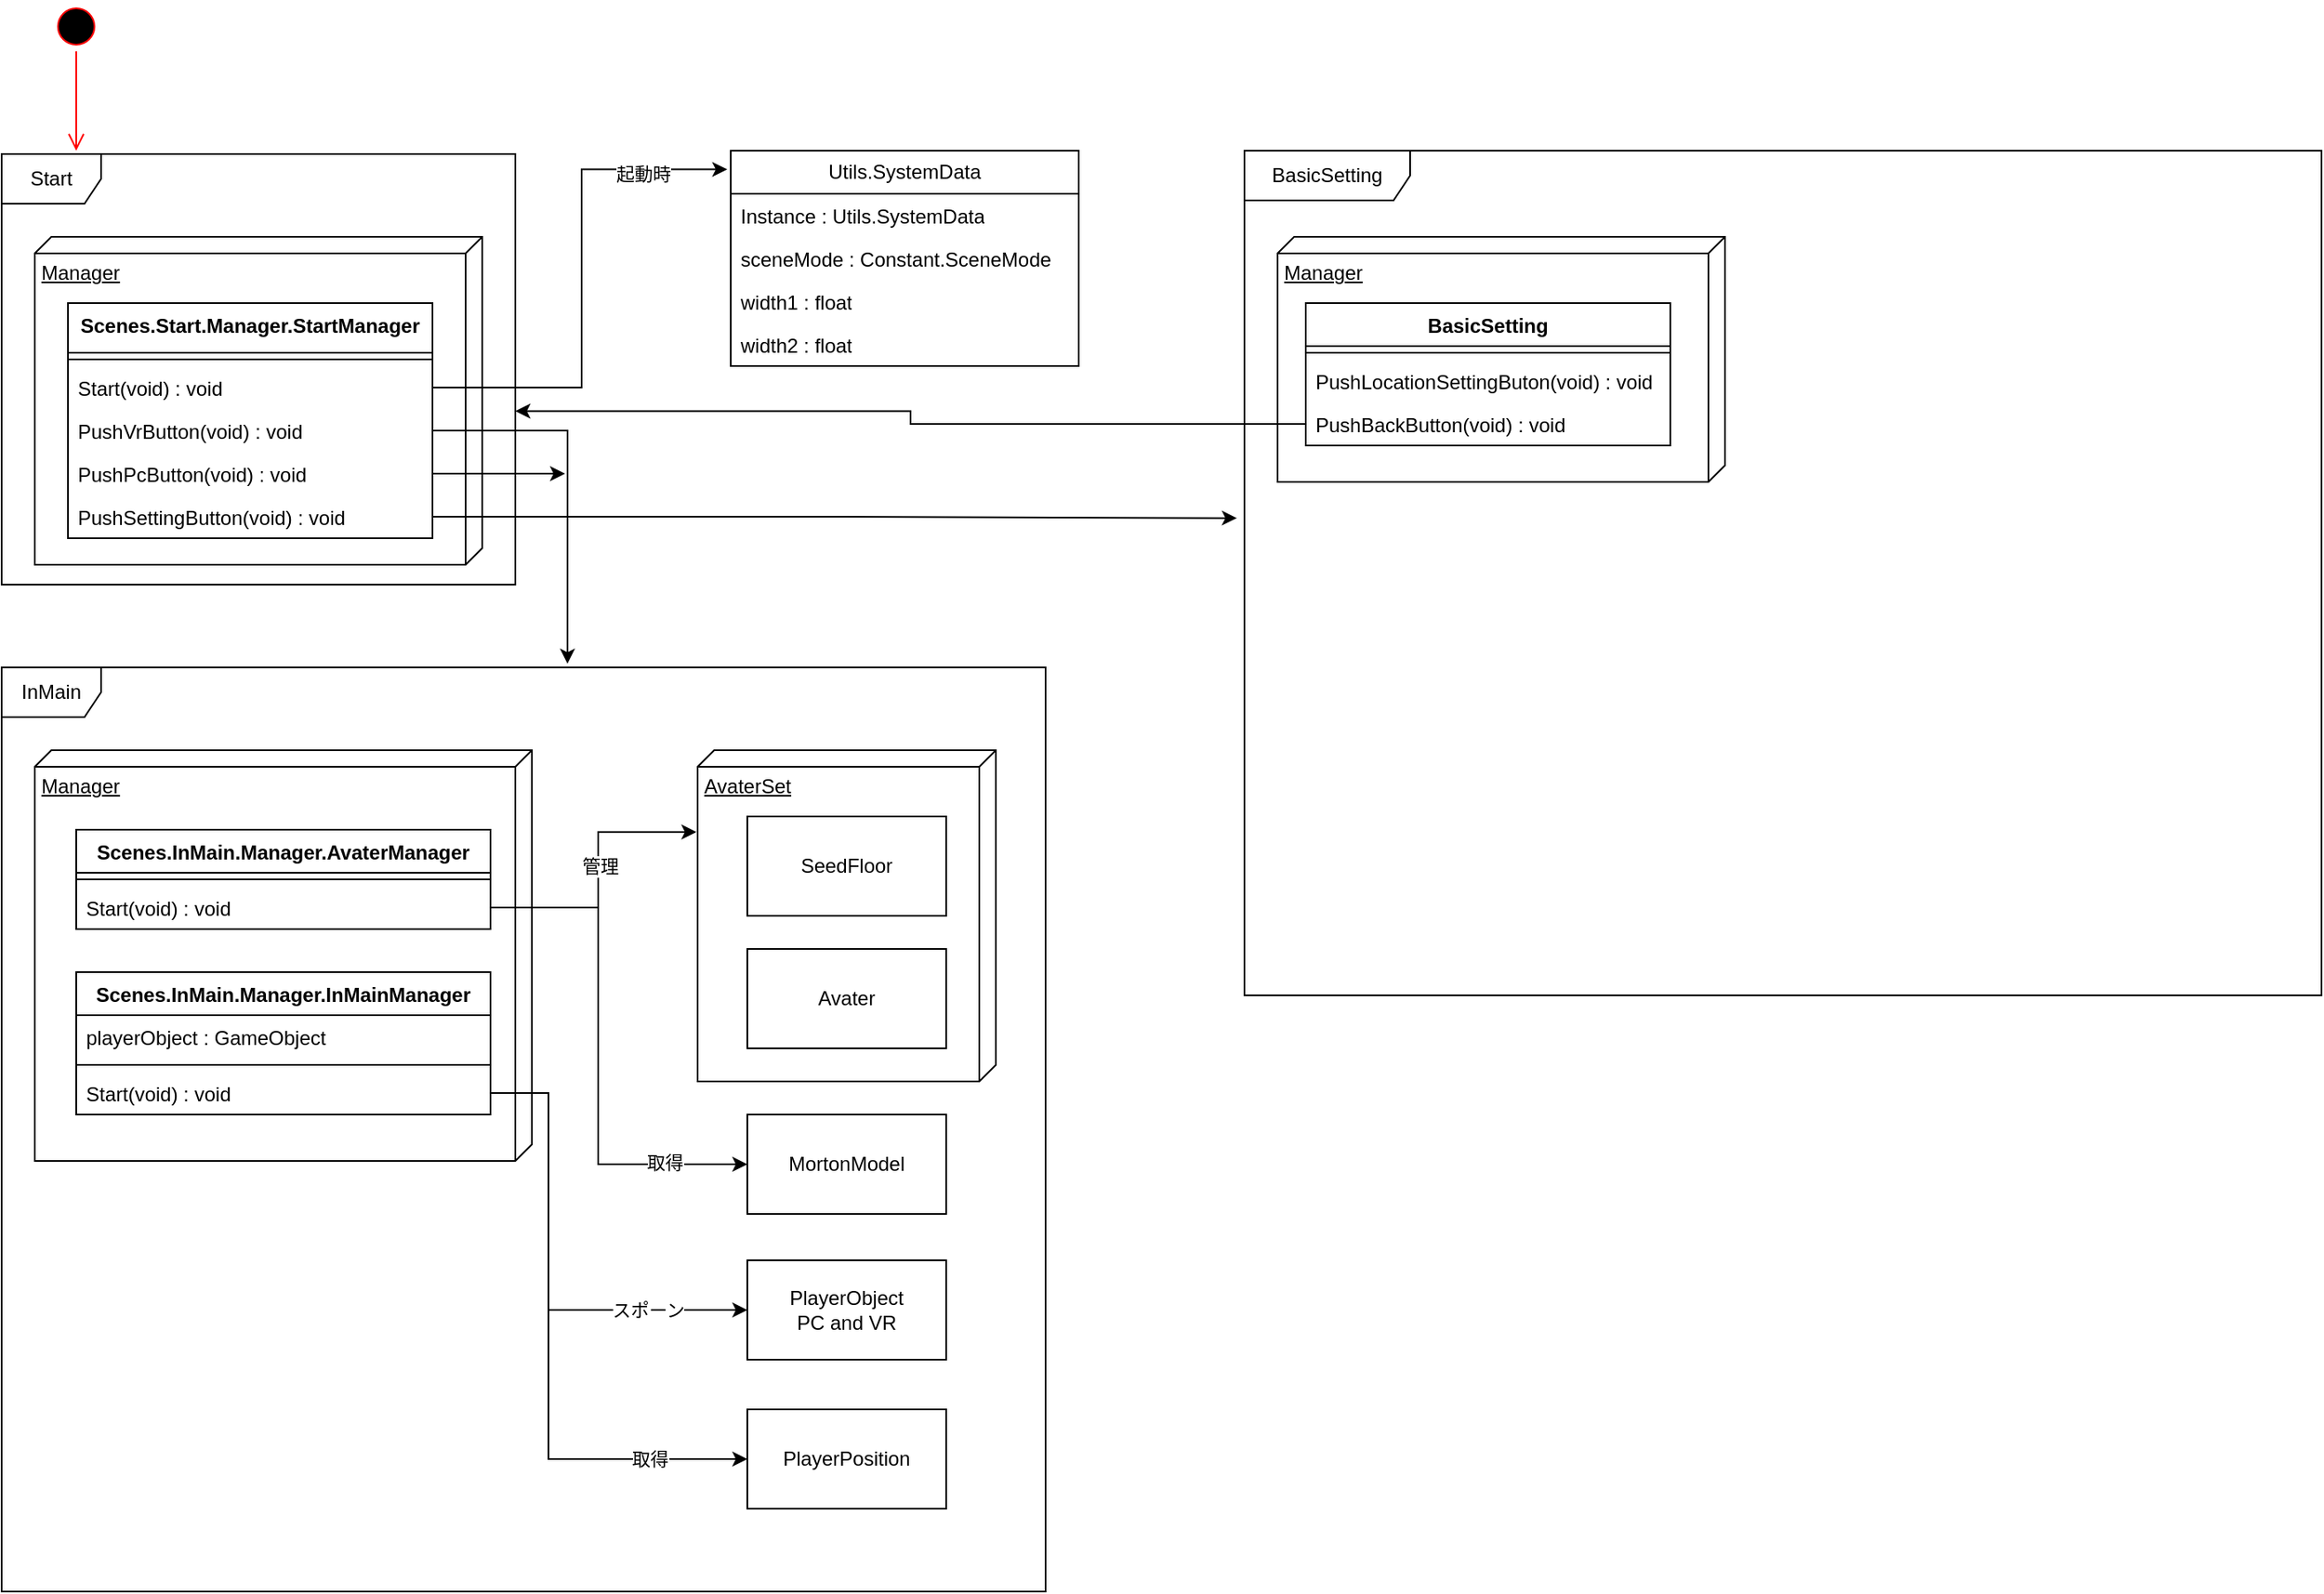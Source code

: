 <mxfile version="24.6.4" type="device">
  <diagram name="Page-1" id="5RI1zn6HGizpm1qqq18l">
    <mxGraphModel dx="2074" dy="1197" grid="1" gridSize="10" guides="1" tooltips="1" connect="1" arrows="1" fold="1" page="1" pageScale="1" pageWidth="827" pageHeight="1169" math="0" shadow="0">
      <root>
        <mxCell id="0" />
        <mxCell id="1" parent="0" />
        <mxCell id="zMmYYsfQ7GIVvWLXZn8o-1" value="Start" style="shape=umlFrame;whiteSpace=wrap;html=1;pointerEvents=0;" parent="1" vertex="1">
          <mxGeometry x="40" y="132" width="310" height="260" as="geometry" />
        </mxCell>
        <mxCell id="zMmYYsfQ7GIVvWLXZn8o-2" value="Manager" style="verticalAlign=top;align=left;spacingTop=8;spacingLeft=2;spacingRight=12;shape=cube;size=10;direction=south;fontStyle=4;html=1;whiteSpace=wrap;" parent="1" vertex="1">
          <mxGeometry x="60" y="182" width="270" height="198" as="geometry" />
        </mxCell>
        <mxCell id="zMmYYsfQ7GIVvWLXZn8o-3" value="Scenes.Start.Manager.&lt;span style=&quot;background-color: initial;&quot;&gt;StartManager&lt;/span&gt;" style="swimlane;fontStyle=1;align=center;verticalAlign=top;childLayout=stackLayout;horizontal=1;startSize=30;horizontalStack=0;resizeParent=1;resizeParentMax=0;resizeLast=0;collapsible=1;marginBottom=0;whiteSpace=wrap;html=1;" parent="1" vertex="1">
          <mxGeometry x="80" y="222" width="220" height="142" as="geometry" />
        </mxCell>
        <mxCell id="zMmYYsfQ7GIVvWLXZn8o-4" value="" style="line;strokeWidth=1;fillColor=none;align=left;verticalAlign=middle;spacingTop=-1;spacingLeft=3;spacingRight=3;rotatable=0;labelPosition=right;points=[];portConstraint=eastwest;strokeColor=inherit;" parent="zMmYYsfQ7GIVvWLXZn8o-3" vertex="1">
          <mxGeometry y="30" width="220" height="8" as="geometry" />
        </mxCell>
        <mxCell id="zMmYYsfQ7GIVvWLXZn8o-5" value="Start(void) : void" style="text;strokeColor=none;fillColor=none;align=left;verticalAlign=top;spacingLeft=4;spacingRight=4;overflow=hidden;rotatable=0;points=[[0,0.5],[1,0.5]];portConstraint=eastwest;whiteSpace=wrap;html=1;" parent="zMmYYsfQ7GIVvWLXZn8o-3" vertex="1">
          <mxGeometry y="38" width="220" height="26" as="geometry" />
        </mxCell>
        <mxCell id="zMmYYsfQ7GIVvWLXZn8o-6" value="PushVrButton(void) : void" style="text;strokeColor=none;fillColor=none;align=left;verticalAlign=top;spacingLeft=4;spacingRight=4;overflow=hidden;rotatable=0;points=[[0,0.5],[1,0.5]];portConstraint=eastwest;whiteSpace=wrap;html=1;" parent="zMmYYsfQ7GIVvWLXZn8o-3" vertex="1">
          <mxGeometry y="64" width="220" height="26" as="geometry" />
        </mxCell>
        <mxCell id="Z5j4X9KBFmEp5NhbQEkP-25" style="edgeStyle=orthogonalEdgeStyle;rounded=0;orthogonalLoop=1;jettySize=auto;html=1;exitX=1;exitY=0.5;exitDx=0;exitDy=0;" parent="zMmYYsfQ7GIVvWLXZn8o-3" source="zMmYYsfQ7GIVvWLXZn8o-7" edge="1">
          <mxGeometry relative="1" as="geometry">
            <mxPoint x="300" y="103" as="targetPoint" />
          </mxGeometry>
        </mxCell>
        <mxCell id="zMmYYsfQ7GIVvWLXZn8o-7" value="PushPcButton(void) : void" style="text;strokeColor=none;fillColor=none;align=left;verticalAlign=top;spacingLeft=4;spacingRight=4;overflow=hidden;rotatable=0;points=[[0,0.5],[1,0.5]];portConstraint=eastwest;whiteSpace=wrap;html=1;" parent="zMmYYsfQ7GIVvWLXZn8o-3" vertex="1">
          <mxGeometry y="90" width="220" height="26" as="geometry" />
        </mxCell>
        <mxCell id="GZ56w7KSCZRQ3ROX7Hyr-2" value="PushSettingButton(void) : void" style="text;strokeColor=none;fillColor=none;align=left;verticalAlign=top;spacingLeft=4;spacingRight=4;overflow=hidden;rotatable=0;points=[[0,0.5],[1,0.5]];portConstraint=eastwest;whiteSpace=wrap;html=1;" vertex="1" parent="zMmYYsfQ7GIVvWLXZn8o-3">
          <mxGeometry y="116" width="220" height="26" as="geometry" />
        </mxCell>
        <mxCell id="zMmYYsfQ7GIVvWLXZn8o-8" value="Utils.SystemData" style="swimlane;fontStyle=0;childLayout=stackLayout;horizontal=1;startSize=26;fillColor=none;horizontalStack=0;resizeParent=1;resizeParentMax=0;resizeLast=0;collapsible=1;marginBottom=0;whiteSpace=wrap;html=1;" parent="1" vertex="1">
          <mxGeometry x="480" y="130" width="210" height="130" as="geometry" />
        </mxCell>
        <mxCell id="zMmYYsfQ7GIVvWLXZn8o-9" value="Instance : Utils.SystemData" style="text;strokeColor=none;fillColor=none;align=left;verticalAlign=top;spacingLeft=4;spacingRight=4;overflow=hidden;rotatable=0;points=[[0,0.5],[1,0.5]];portConstraint=eastwest;whiteSpace=wrap;html=1;" parent="zMmYYsfQ7GIVvWLXZn8o-8" vertex="1">
          <mxGeometry y="26" width="210" height="26" as="geometry" />
        </mxCell>
        <mxCell id="zMmYYsfQ7GIVvWLXZn8o-10" value="sceneMode : Constant.SceneMode" style="text;strokeColor=none;fillColor=none;align=left;verticalAlign=top;spacingLeft=4;spacingRight=4;overflow=hidden;rotatable=0;points=[[0,0.5],[1,0.5]];portConstraint=eastwest;whiteSpace=wrap;html=1;" parent="zMmYYsfQ7GIVvWLXZn8o-8" vertex="1">
          <mxGeometry y="52" width="210" height="26" as="geometry" />
        </mxCell>
        <mxCell id="zMmYYsfQ7GIVvWLXZn8o-11" value="width1 : float" style="text;strokeColor=none;fillColor=none;align=left;verticalAlign=top;spacingLeft=4;spacingRight=4;overflow=hidden;rotatable=0;points=[[0,0.5],[1,0.5]];portConstraint=eastwest;whiteSpace=wrap;html=1;" parent="zMmYYsfQ7GIVvWLXZn8o-8" vertex="1">
          <mxGeometry y="78" width="210" height="26" as="geometry" />
        </mxCell>
        <mxCell id="zMmYYsfQ7GIVvWLXZn8o-12" value="width2 : float" style="text;strokeColor=none;fillColor=none;align=left;verticalAlign=top;spacingLeft=4;spacingRight=4;overflow=hidden;rotatable=0;points=[[0,0.5],[1,0.5]];portConstraint=eastwest;whiteSpace=wrap;html=1;" parent="zMmYYsfQ7GIVvWLXZn8o-8" vertex="1">
          <mxGeometry y="104" width="210" height="26" as="geometry" />
        </mxCell>
        <mxCell id="zMmYYsfQ7GIVvWLXZn8o-13" style="edgeStyle=orthogonalEdgeStyle;rounded=0;orthogonalLoop=1;jettySize=auto;html=1;entryX=-0.01;entryY=0.087;entryDx=0;entryDy=0;entryPerimeter=0;" parent="1" source="zMmYYsfQ7GIVvWLXZn8o-5" target="zMmYYsfQ7GIVvWLXZn8o-8" edge="1">
          <mxGeometry relative="1" as="geometry" />
        </mxCell>
        <mxCell id="zMmYYsfQ7GIVvWLXZn8o-14" value="Boot" style="edgeLabel;html=1;align=center;verticalAlign=middle;resizable=0;points=[];" parent="zMmYYsfQ7GIVvWLXZn8o-13" vertex="1" connectable="0">
          <mxGeometry x="0.653" y="-1" relative="1" as="geometry">
            <mxPoint as="offset" />
          </mxGeometry>
        </mxCell>
        <mxCell id="Z5j4X9KBFmEp5NhbQEkP-42" value="起動時" style="edgeLabel;html=1;align=center;verticalAlign=middle;resizable=0;points=[];" parent="zMmYYsfQ7GIVvWLXZn8o-13" vertex="1" connectable="0">
          <mxGeometry x="0.667" y="-2" relative="1" as="geometry">
            <mxPoint as="offset" />
          </mxGeometry>
        </mxCell>
        <mxCell id="Z5j4X9KBFmEp5NhbQEkP-5" value="InMain" style="shape=umlFrame;whiteSpace=wrap;html=1;pointerEvents=0;" parent="1" vertex="1">
          <mxGeometry x="40" y="442" width="630" height="558" as="geometry" />
        </mxCell>
        <mxCell id="Z5j4X9KBFmEp5NhbQEkP-6" value="Manager" style="verticalAlign=top;align=left;spacingTop=8;spacingLeft=2;spacingRight=12;shape=cube;size=10;direction=south;fontStyle=4;html=1;whiteSpace=wrap;" parent="1" vertex="1">
          <mxGeometry x="60" y="492" width="300" height="248" as="geometry" />
        </mxCell>
        <mxCell id="Z5j4X9KBFmEp5NhbQEkP-11" value="Scenes.InMain.Manager.InMainManager" style="swimlane;fontStyle=1;align=center;verticalAlign=top;childLayout=stackLayout;horizontal=1;startSize=26;horizontalStack=0;resizeParent=1;resizeParentMax=0;resizeLast=0;collapsible=1;marginBottom=0;whiteSpace=wrap;html=1;" parent="1" vertex="1">
          <mxGeometry x="85" y="626" width="250" height="86" as="geometry" />
        </mxCell>
        <mxCell id="Z5j4X9KBFmEp5NhbQEkP-12" value="playerObject : GameObject" style="text;strokeColor=none;fillColor=none;align=left;verticalAlign=top;spacingLeft=4;spacingRight=4;overflow=hidden;rotatable=0;points=[[0,0.5],[1,0.5]];portConstraint=eastwest;whiteSpace=wrap;html=1;" parent="Z5j4X9KBFmEp5NhbQEkP-11" vertex="1">
          <mxGeometry y="26" width="250" height="26" as="geometry" />
        </mxCell>
        <mxCell id="Z5j4X9KBFmEp5NhbQEkP-13" value="" style="line;strokeWidth=1;fillColor=none;align=left;verticalAlign=middle;spacingTop=-1;spacingLeft=3;spacingRight=3;rotatable=0;labelPosition=right;points=[];portConstraint=eastwest;strokeColor=inherit;" parent="Z5j4X9KBFmEp5NhbQEkP-11" vertex="1">
          <mxGeometry y="52" width="250" height="8" as="geometry" />
        </mxCell>
        <mxCell id="Z5j4X9KBFmEp5NhbQEkP-14" value="Start(void) : void" style="text;strokeColor=none;fillColor=none;align=left;verticalAlign=top;spacingLeft=4;spacingRight=4;overflow=hidden;rotatable=0;points=[[0,0.5],[1,0.5]];portConstraint=eastwest;whiteSpace=wrap;html=1;" parent="Z5j4X9KBFmEp5NhbQEkP-11" vertex="1">
          <mxGeometry y="60" width="250" height="26" as="geometry" />
        </mxCell>
        <mxCell id="Z5j4X9KBFmEp5NhbQEkP-18" style="edgeStyle=orthogonalEdgeStyle;rounded=0;orthogonalLoop=1;jettySize=auto;html=1;exitX=1;exitY=0.5;exitDx=0;exitDy=0;entryX=0.542;entryY=-0.004;entryDx=0;entryDy=0;entryPerimeter=0;" parent="1" source="zMmYYsfQ7GIVvWLXZn8o-6" target="Z5j4X9KBFmEp5NhbQEkP-5" edge="1">
          <mxGeometry relative="1" as="geometry" />
        </mxCell>
        <mxCell id="Z5j4X9KBFmEp5NhbQEkP-21" value="Scenes.InMain.Manager.AvaterManager" style="swimlane;fontStyle=1;align=center;verticalAlign=top;childLayout=stackLayout;horizontal=1;startSize=26;horizontalStack=0;resizeParent=1;resizeParentMax=0;resizeLast=0;collapsible=1;marginBottom=0;whiteSpace=wrap;html=1;" parent="1" vertex="1">
          <mxGeometry x="85" y="540" width="250" height="60" as="geometry" />
        </mxCell>
        <mxCell id="Z5j4X9KBFmEp5NhbQEkP-23" value="" style="line;strokeWidth=1;fillColor=none;align=left;verticalAlign=middle;spacingTop=-1;spacingLeft=3;spacingRight=3;rotatable=0;labelPosition=right;points=[];portConstraint=eastwest;strokeColor=inherit;" parent="Z5j4X9KBFmEp5NhbQEkP-21" vertex="1">
          <mxGeometry y="26" width="250" height="8" as="geometry" />
        </mxCell>
        <mxCell id="Z5j4X9KBFmEp5NhbQEkP-24" value="Start(void) : void" style="text;strokeColor=none;fillColor=none;align=left;verticalAlign=top;spacingLeft=4;spacingRight=4;overflow=hidden;rotatable=0;points=[[0,0.5],[1,0.5]];portConstraint=eastwest;whiteSpace=wrap;html=1;" parent="Z5j4X9KBFmEp5NhbQEkP-21" vertex="1">
          <mxGeometry y="34" width="250" height="26" as="geometry" />
        </mxCell>
        <mxCell id="Z5j4X9KBFmEp5NhbQEkP-26" value="AvaterSet" style="verticalAlign=top;align=left;spacingTop=8;spacingLeft=2;spacingRight=12;shape=cube;size=10;direction=south;fontStyle=4;html=1;whiteSpace=wrap;" parent="1" vertex="1">
          <mxGeometry x="460" y="492" width="180" height="200" as="geometry" />
        </mxCell>
        <mxCell id="Z5j4X9KBFmEp5NhbQEkP-28" value="SeedFloor" style="rounded=0;whiteSpace=wrap;html=1;" parent="1" vertex="1">
          <mxGeometry x="490" y="532" width="120" height="60" as="geometry" />
        </mxCell>
        <mxCell id="Z5j4X9KBFmEp5NhbQEkP-29" value="Avater" style="rounded=0;whiteSpace=wrap;html=1;" parent="1" vertex="1">
          <mxGeometry x="490" y="612" width="120" height="60" as="geometry" />
        </mxCell>
        <mxCell id="Z5j4X9KBFmEp5NhbQEkP-37" value="" style="ellipse;html=1;shape=startState;fillColor=#000000;strokeColor=#ff0000;" parent="1" vertex="1">
          <mxGeometry x="70" y="40" width="30" height="30" as="geometry" />
        </mxCell>
        <mxCell id="Z5j4X9KBFmEp5NhbQEkP-38" value="" style="edgeStyle=orthogonalEdgeStyle;html=1;verticalAlign=bottom;endArrow=open;endSize=8;strokeColor=#ff0000;rounded=0;" parent="1" source="Z5j4X9KBFmEp5NhbQEkP-37" edge="1">
          <mxGeometry relative="1" as="geometry">
            <mxPoint x="85" y="130" as="targetPoint" />
          </mxGeometry>
        </mxCell>
        <mxCell id="Z5j4X9KBFmEp5NhbQEkP-45" value="MortonModel" style="rounded=0;whiteSpace=wrap;html=1;" parent="1" vertex="1">
          <mxGeometry x="490" y="712" width="120" height="60" as="geometry" />
        </mxCell>
        <mxCell id="Z5j4X9KBFmEp5NhbQEkP-46" style="edgeStyle=orthogonalEdgeStyle;rounded=0;orthogonalLoop=1;jettySize=auto;html=1;exitX=1;exitY=0.5;exitDx=0;exitDy=0;entryX=0;entryY=0.5;entryDx=0;entryDy=0;" parent="1" source="Z5j4X9KBFmEp5NhbQEkP-24" target="Z5j4X9KBFmEp5NhbQEkP-45" edge="1">
          <mxGeometry relative="1" as="geometry">
            <Array as="points">
              <mxPoint x="400" y="587" />
              <mxPoint x="400" y="742" />
            </Array>
          </mxGeometry>
        </mxCell>
        <mxCell id="Z5j4X9KBFmEp5NhbQEkP-47" value="取得" style="edgeLabel;html=1;align=center;verticalAlign=middle;resizable=0;points=[];" parent="Z5j4X9KBFmEp5NhbQEkP-46" vertex="1" connectable="0">
          <mxGeometry x="0.396" y="-2" relative="1" as="geometry">
            <mxPoint x="42" y="2" as="offset" />
          </mxGeometry>
        </mxCell>
        <mxCell id="Z5j4X9KBFmEp5NhbQEkP-48" value="PlayerObject&lt;div&gt;PC and VR&lt;/div&gt;" style="rounded=0;whiteSpace=wrap;html=1;" parent="1" vertex="1">
          <mxGeometry x="490" y="800" width="120" height="60" as="geometry" />
        </mxCell>
        <mxCell id="Z5j4X9KBFmEp5NhbQEkP-52" style="edgeStyle=orthogonalEdgeStyle;rounded=0;orthogonalLoop=1;jettySize=auto;html=1;exitX=1;exitY=0.5;exitDx=0;exitDy=0;entryX=0;entryY=0.5;entryDx=0;entryDy=0;" parent="1" source="Z5j4X9KBFmEp5NhbQEkP-14" target="Z5j4X9KBFmEp5NhbQEkP-48" edge="1">
          <mxGeometry relative="1" as="geometry">
            <Array as="points">
              <mxPoint x="370" y="699" />
              <mxPoint x="370" y="830" />
            </Array>
          </mxGeometry>
        </mxCell>
        <mxCell id="Z5j4X9KBFmEp5NhbQEkP-53" value="スポーン" style="edgeLabel;html=1;align=center;verticalAlign=middle;resizable=0;points=[];" parent="Z5j4X9KBFmEp5NhbQEkP-52" vertex="1" connectable="0">
          <mxGeometry x="0.598" relative="1" as="geometry">
            <mxPoint x="-3" as="offset" />
          </mxGeometry>
        </mxCell>
        <mxCell id="Z5j4X9KBFmEp5NhbQEkP-54" value="PlayerPosition" style="rounded=0;whiteSpace=wrap;html=1;" parent="1" vertex="1">
          <mxGeometry x="490" y="890" width="120" height="60" as="geometry" />
        </mxCell>
        <mxCell id="Z5j4X9KBFmEp5NhbQEkP-55" style="edgeStyle=orthogonalEdgeStyle;rounded=0;orthogonalLoop=1;jettySize=auto;html=1;exitX=1;exitY=0.5;exitDx=0;exitDy=0;entryX=0;entryY=0.5;entryDx=0;entryDy=0;" parent="1" source="Z5j4X9KBFmEp5NhbQEkP-14" target="Z5j4X9KBFmEp5NhbQEkP-54" edge="1">
          <mxGeometry relative="1" as="geometry">
            <Array as="points">
              <mxPoint x="370" y="699" />
              <mxPoint x="370" y="920" />
            </Array>
          </mxGeometry>
        </mxCell>
        <mxCell id="Z5j4X9KBFmEp5NhbQEkP-56" value="取得" style="edgeLabel;html=1;align=center;verticalAlign=middle;resizable=0;points=[];" parent="Z5j4X9KBFmEp5NhbQEkP-55" vertex="1" connectable="0">
          <mxGeometry x="0.624" relative="1" as="geometry">
            <mxPoint x="11" as="offset" />
          </mxGeometry>
        </mxCell>
        <mxCell id="Z5j4X9KBFmEp5NhbQEkP-58" style="edgeStyle=orthogonalEdgeStyle;rounded=0;orthogonalLoop=1;jettySize=auto;html=1;exitX=1;exitY=0.5;exitDx=0;exitDy=0;entryX=0.247;entryY=1.004;entryDx=0;entryDy=0;entryPerimeter=0;" parent="1" source="Z5j4X9KBFmEp5NhbQEkP-24" target="Z5j4X9KBFmEp5NhbQEkP-26" edge="1">
          <mxGeometry relative="1" as="geometry">
            <Array as="points">
              <mxPoint x="400" y="587" />
              <mxPoint x="400" y="541" />
            </Array>
          </mxGeometry>
        </mxCell>
        <mxCell id="Z5j4X9KBFmEp5NhbQEkP-59" value="管理" style="edgeLabel;html=1;align=center;verticalAlign=middle;resizable=0;points=[];" parent="Z5j4X9KBFmEp5NhbQEkP-58" vertex="1" connectable="0">
          <mxGeometry x="0.224" y="-1" relative="1" as="geometry">
            <mxPoint y="14" as="offset" />
          </mxGeometry>
        </mxCell>
        <mxCell id="GZ56w7KSCZRQ3ROX7Hyr-1" value="BasicSetting" style="shape=umlFrame;whiteSpace=wrap;html=1;pointerEvents=0;width=100;height=30;" vertex="1" parent="1">
          <mxGeometry x="790" y="130" width="650" height="510" as="geometry" />
        </mxCell>
        <mxCell id="GZ56w7KSCZRQ3ROX7Hyr-3" value="Manager" style="verticalAlign=top;align=left;spacingTop=8;spacingLeft=2;spacingRight=12;shape=cube;size=10;direction=south;fontStyle=4;html=1;whiteSpace=wrap;" vertex="1" parent="1">
          <mxGeometry x="810" y="182" width="270" height="148" as="geometry" />
        </mxCell>
        <mxCell id="GZ56w7KSCZRQ3ROX7Hyr-4" value="BasicSetting" style="swimlane;fontStyle=1;align=center;verticalAlign=top;childLayout=stackLayout;horizontal=1;startSize=26;horizontalStack=0;resizeParent=1;resizeParentMax=0;resizeLast=0;collapsible=1;marginBottom=0;whiteSpace=wrap;html=1;" vertex="1" parent="1">
          <mxGeometry x="827" y="222" width="220" height="86" as="geometry" />
        </mxCell>
        <mxCell id="GZ56w7KSCZRQ3ROX7Hyr-6" value="" style="line;strokeWidth=1;fillColor=none;align=left;verticalAlign=middle;spacingTop=-1;spacingLeft=3;spacingRight=3;rotatable=0;labelPosition=right;points=[];portConstraint=eastwest;strokeColor=inherit;" vertex="1" parent="GZ56w7KSCZRQ3ROX7Hyr-4">
          <mxGeometry y="26" width="220" height="8" as="geometry" />
        </mxCell>
        <mxCell id="GZ56w7KSCZRQ3ROX7Hyr-7" value="PushLocationSettingButon(void) : void" style="text;strokeColor=none;fillColor=none;align=left;verticalAlign=top;spacingLeft=4;spacingRight=4;overflow=hidden;rotatable=0;points=[[0,0.5],[1,0.5]];portConstraint=eastwest;whiteSpace=wrap;html=1;" vertex="1" parent="GZ56w7KSCZRQ3ROX7Hyr-4">
          <mxGeometry y="34" width="220" height="26" as="geometry" />
        </mxCell>
        <mxCell id="GZ56w7KSCZRQ3ROX7Hyr-8" value="PushBackButton(void) : void" style="text;strokeColor=none;fillColor=none;align=left;verticalAlign=top;spacingLeft=4;spacingRight=4;overflow=hidden;rotatable=0;points=[[0,0.5],[1,0.5]];portConstraint=eastwest;whiteSpace=wrap;html=1;" vertex="1" parent="GZ56w7KSCZRQ3ROX7Hyr-4">
          <mxGeometry y="60" width="220" height="26" as="geometry" />
        </mxCell>
        <mxCell id="GZ56w7KSCZRQ3ROX7Hyr-11" style="edgeStyle=orthogonalEdgeStyle;rounded=0;orthogonalLoop=1;jettySize=auto;html=1;entryX=-0.007;entryY=0.435;entryDx=0;entryDy=0;entryPerimeter=0;" edge="1" parent="1" source="GZ56w7KSCZRQ3ROX7Hyr-2" target="GZ56w7KSCZRQ3ROX7Hyr-1">
          <mxGeometry relative="1" as="geometry" />
        </mxCell>
        <mxCell id="GZ56w7KSCZRQ3ROX7Hyr-12" style="edgeStyle=orthogonalEdgeStyle;rounded=0;orthogonalLoop=1;jettySize=auto;html=1;entryX=1;entryY=0.597;entryDx=0;entryDy=0;entryPerimeter=0;" edge="1" parent="1" source="GZ56w7KSCZRQ3ROX7Hyr-8" target="zMmYYsfQ7GIVvWLXZn8o-1">
          <mxGeometry relative="1" as="geometry" />
        </mxCell>
      </root>
    </mxGraphModel>
  </diagram>
</mxfile>
